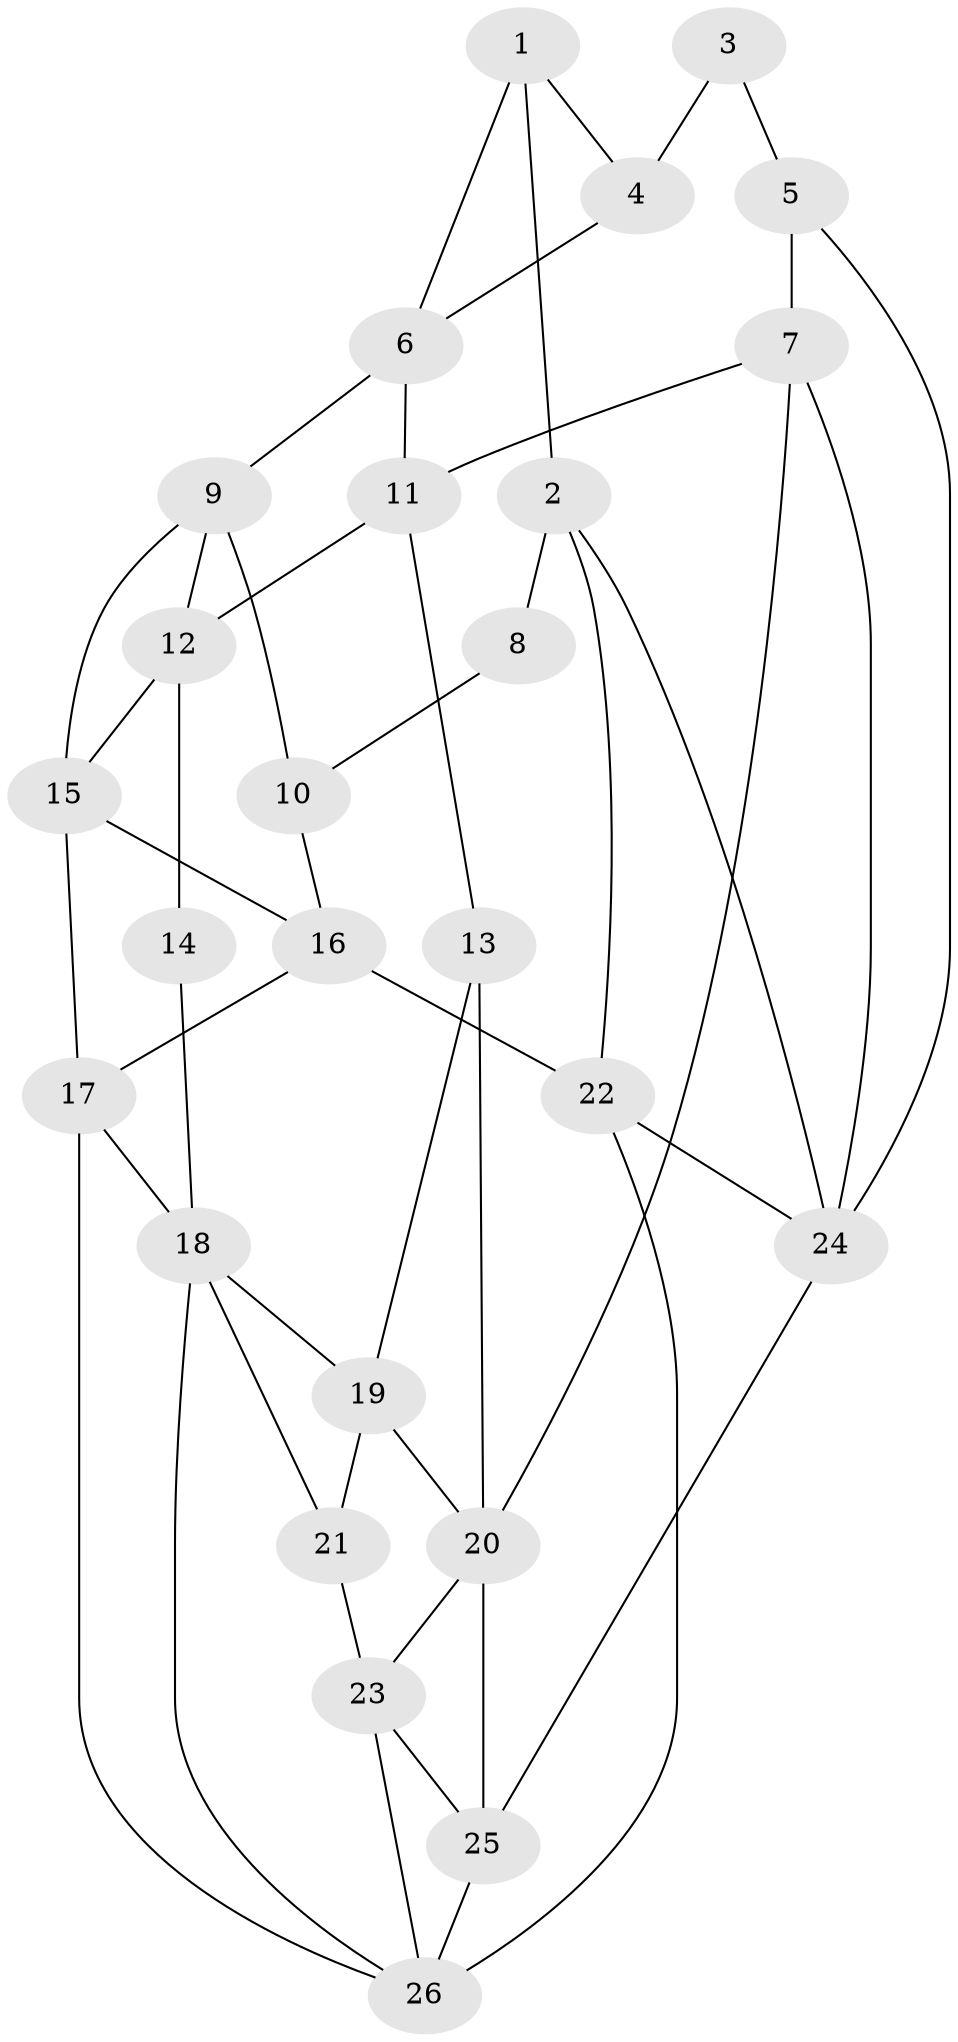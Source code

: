 // original degree distribution, {3: 0.024390243902439025, 5: 0.5121951219512195, 4: 0.24390243902439024, 6: 0.21951219512195122}
// Generated by graph-tools (version 1.1) at 2025/38/03/04/25 23:38:37]
// undirected, 26 vertices, 48 edges
graph export_dot {
  node [color=gray90,style=filled];
  1;
  2;
  3;
  4;
  5;
  6;
  7;
  8;
  9;
  10;
  11;
  12;
  13;
  14;
  15;
  16;
  17;
  18;
  19;
  20;
  21;
  22;
  23;
  24;
  25;
  26;
  1 -- 2 [weight=1.0];
  1 -- 4 [weight=1.0];
  1 -- 6 [weight=1.0];
  2 -- 8 [weight=2.0];
  2 -- 22 [weight=1.0];
  2 -- 24 [weight=1.0];
  3 -- 4 [weight=2.0];
  3 -- 5 [weight=2.0];
  4 -- 6 [weight=2.0];
  5 -- 7 [weight=1.0];
  5 -- 24 [weight=2.0];
  6 -- 9 [weight=2.0];
  6 -- 11 [weight=1.0];
  7 -- 11 [weight=1.0];
  7 -- 20 [weight=1.0];
  7 -- 24 [weight=1.0];
  8 -- 10 [weight=2.0];
  9 -- 10 [weight=1.0];
  9 -- 12 [weight=2.0];
  9 -- 15 [weight=1.0];
  10 -- 16 [weight=2.0];
  11 -- 12 [weight=1.0];
  11 -- 13 [weight=2.0];
  12 -- 14 [weight=2.0];
  12 -- 15 [weight=1.0];
  13 -- 19 [weight=1.0];
  13 -- 20 [weight=1.0];
  14 -- 18 [weight=2.0];
  15 -- 16 [weight=1.0];
  15 -- 17 [weight=1.0];
  16 -- 17 [weight=1.0];
  16 -- 22 [weight=1.0];
  17 -- 18 [weight=1.0];
  17 -- 26 [weight=1.0];
  18 -- 19 [weight=1.0];
  18 -- 21 [weight=1.0];
  18 -- 26 [weight=1.0];
  19 -- 20 [weight=1.0];
  19 -- 21 [weight=1.0];
  20 -- 23 [weight=1.0];
  20 -- 25 [weight=1.0];
  21 -- 23 [weight=2.0];
  22 -- 24 [weight=1.0];
  22 -- 26 [weight=2.0];
  23 -- 25 [weight=1.0];
  23 -- 26 [weight=1.0];
  24 -- 25 [weight=1.0];
  25 -- 26 [weight=1.0];
}
